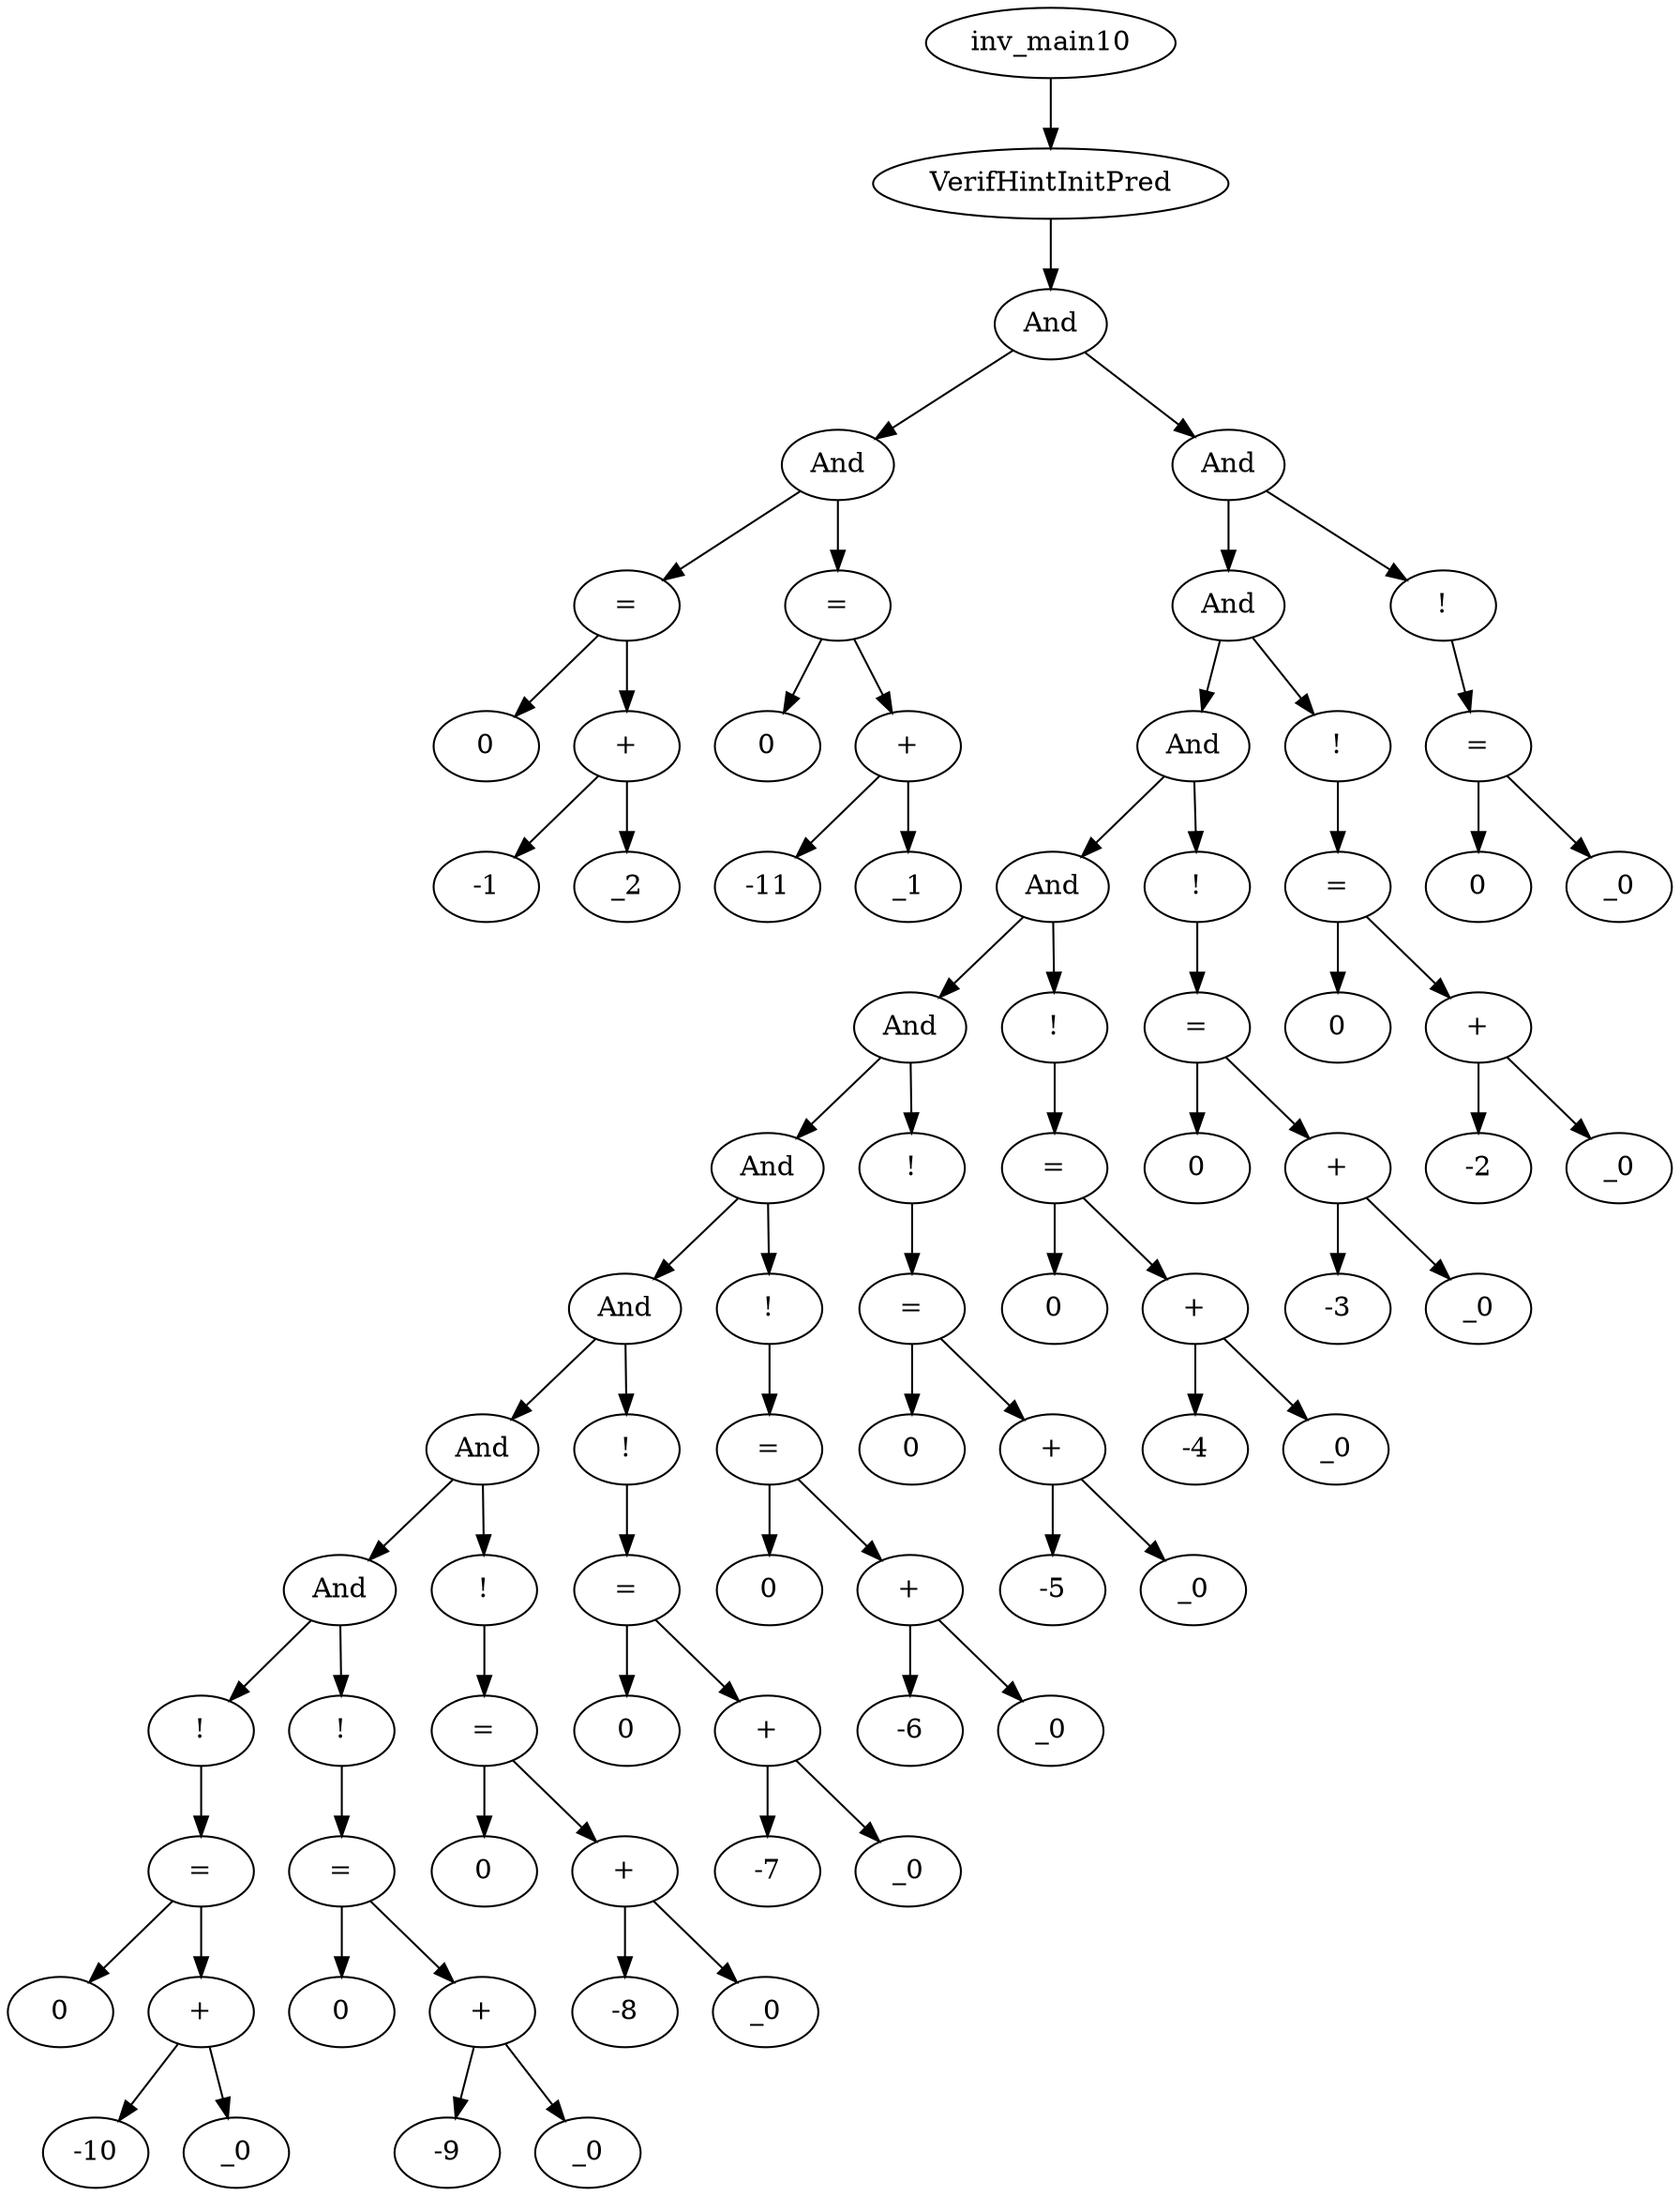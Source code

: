 digraph dag {
0 [label="inv_main10"];
1 [label="VerifHintInitPred"];
2 [label="And"];
3 [label="And"];
4 [label="="];
5 [label="0"];
6 [label="+"];
7 [label="-1"];
8 [label="_2"];
9 [label="="];
10 [label="0"];
11 [label="+"];
12 [label="-11"];
13 [label="_1"];
14 [label="And"];
15 [label="And"];
16 [label="And"];
17 [label="And"];
18 [label="And"];
19 [label="And"];
20 [label="And"];
21 [label="And"];
22 [label="And"];
23 [label="!"];
24 [label="="];
25 [label="0"];
26 [label="+"];
27 [label="-10"];
28 [label="_0"];
29 [label="!"];
30 [label="="];
31 [label="0"];
32 [label="+"];
33 [label="-9"];
34 [label="_0"];
35 [label="!"];
36 [label="="];
37 [label="0"];
38 [label="+"];
39 [label="-8"];
40 [label="_0"];
41 [label="!"];
42 [label="="];
43 [label="0"];
44 [label="+"];
45 [label="-7"];
46 [label="_0"];
47 [label="!"];
48 [label="="];
49 [label="0"];
50 [label="+"];
51 [label="-6"];
52 [label="_0"];
53 [label="!"];
54 [label="="];
55 [label="0"];
56 [label="+"];
57 [label="-5"];
58 [label="_0"];
59 [label="!"];
60 [label="="];
61 [label="0"];
62 [label="+"];
63 [label="-4"];
64 [label="_0"];
65 [label="!"];
66 [label="="];
67 [label="0"];
68 [label="+"];
69 [label="-3"];
70 [label="_0"];
71 [label="!"];
72 [label="="];
73 [label="0"];
74 [label="+"];
75 [label="-2"];
76 [label="_0"];
77 [label="!"];
78 [label="="];
79 [label="0"];
80 [label="_0"];
0->1
1->2
2->3
2 -> 14
3->4
3 -> 9
4->6
4 -> 5
6->8
6 -> 7
9->11
9 -> 10
11->13
11 -> 12
14->15
14 -> 77
15->16
15 -> 71
16->17
16 -> 65
17->18
17 -> 59
18->19
18 -> 53
19->20
19 -> 47
20->21
20 -> 41
21->22
21 -> 35
22->23
22 -> 29
23->24
24->26
24 -> 25
26->28
26 -> 27
29->30
30->32
30 -> 31
32->34
32 -> 33
35->36
36->38
36 -> 37
38->40
38 -> 39
41->42
42->44
42 -> 43
44->46
44 -> 45
47->48
48->50
48 -> 49
50->52
50 -> 51
53->54
54->56
54 -> 55
56->58
56 -> 57
59->60
60->62
60 -> 61
62->64
62 -> 63
65->66
66->68
66 -> 67
68->70
68 -> 69
71->72
72->74
72 -> 73
74->76
74 -> 75
77->78
78->80
78 -> 79
}
